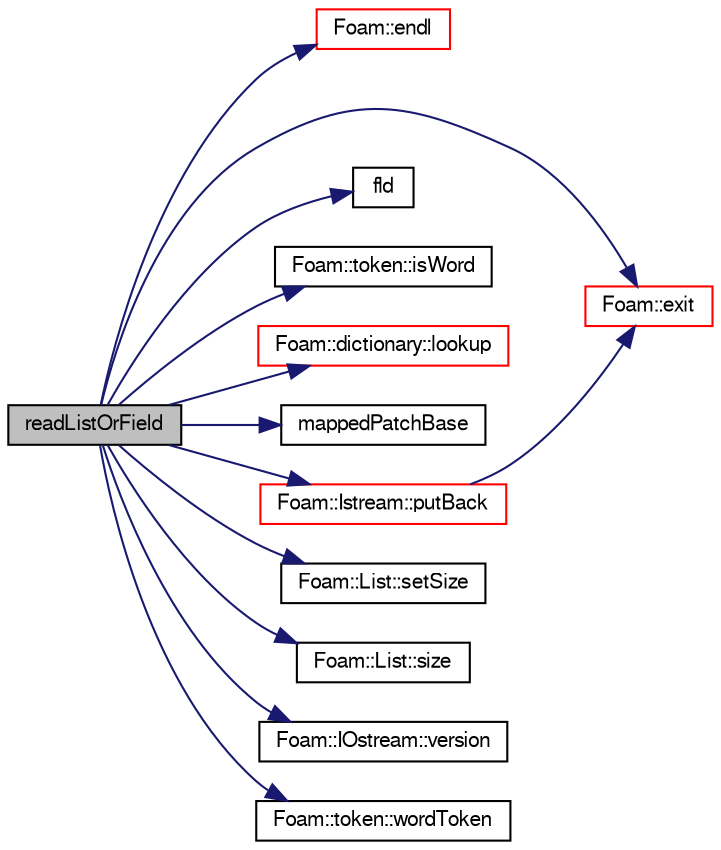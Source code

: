 digraph "readListOrField"
{
  bgcolor="transparent";
  edge [fontname="FreeSans",fontsize="10",labelfontname="FreeSans",labelfontsize="10"];
  node [fontname="FreeSans",fontsize="10",shape=record];
  rankdir="LR";
  Node1542 [label="readListOrField",height=0.2,width=0.4,color="black", fillcolor="grey75", style="filled", fontcolor="black"];
  Node1542 -> Node1543 [color="midnightblue",fontsize="10",style="solid",fontname="FreeSans"];
  Node1543 [label="Foam::endl",height=0.2,width=0.4,color="red",URL="$a21124.html#a2db8fe02a0d3909e9351bb4275b23ce4",tooltip="Add newline and flush stream. "];
  Node1542 -> Node1545 [color="midnightblue",fontsize="10",style="solid",fontname="FreeSans"];
  Node1545 [label="Foam::exit",height=0.2,width=0.4,color="red",URL="$a21124.html#a06ca7250d8e89caf05243ec094843642"];
  Node1542 -> Node1590 [color="midnightblue",fontsize="10",style="solid",fontname="FreeSans"];
  Node1590 [label="fld",height=0.2,width=0.4,color="black",URL="$a18899.html#a378472d1f8b33eeefbda63a947476c8c"];
  Node1542 -> Node1591 [color="midnightblue",fontsize="10",style="solid",fontname="FreeSans"];
  Node1591 [label="Foam::token::isWord",height=0.2,width=0.4,color="black",URL="$a26306.html#ace6d5ecd2736d19990a7c12e0fe5a745"];
  Node1542 -> Node1592 [color="midnightblue",fontsize="10",style="solid",fontname="FreeSans"];
  Node1592 [label="Foam::dictionary::lookup",height=0.2,width=0.4,color="red",URL="$a26014.html#a6a0727fa523e48977e27348663def509",tooltip="Find and return an entry data stream. "];
  Node1542 -> Node1847 [color="midnightblue",fontsize="10",style="solid",fontname="FreeSans"];
  Node1847 [label="mappedPatchBase",height=0.2,width=0.4,color="black",URL="$a25094.html#a8fdc6791ed0f6f94533ac247a4d13235",tooltip="Construct from patch. "];
  Node1542 -> Node1848 [color="midnightblue",fontsize="10",style="solid",fontname="FreeSans"];
  Node1848 [label="Foam::Istream::putBack",height=0.2,width=0.4,color="red",URL="$a26234.html#af22e503b062298eef54e360dfc06d0b4",tooltip="Put back token. "];
  Node1848 -> Node1545 [color="midnightblue",fontsize="10",style="solid",fontname="FreeSans"];
  Node1542 -> Node1639 [color="midnightblue",fontsize="10",style="solid",fontname="FreeSans"];
  Node1639 [label="Foam::List::setSize",height=0.2,width=0.4,color="black",URL="$a25694.html#aedb985ffeaf1bdbfeccc2a8730405703",tooltip="Reset size of List. "];
  Node1542 -> Node1640 [color="midnightblue",fontsize="10",style="solid",fontname="FreeSans"];
  Node1640 [label="Foam::List::size",height=0.2,width=0.4,color="black",URL="$a25694.html#a8a5f6fa29bd4b500caf186f60245b384",tooltip="Override size to be inconsistent with allocated storage. "];
  Node1542 -> Node1849 [color="midnightblue",fontsize="10",style="solid",fontname="FreeSans"];
  Node1849 [label="Foam::IOstream::version",height=0.2,width=0.4,color="black",URL="$a26226.html#a84b4350bd7516c6c1dda0b1cb3cbcbfb",tooltip="Return the stream version. "];
  Node1542 -> Node1850 [color="midnightblue",fontsize="10",style="solid",fontname="FreeSans"];
  Node1850 [label="Foam::token::wordToken",height=0.2,width=0.4,color="black",URL="$a26306.html#a65967674840943899f4163d527bd83bd"];
}
